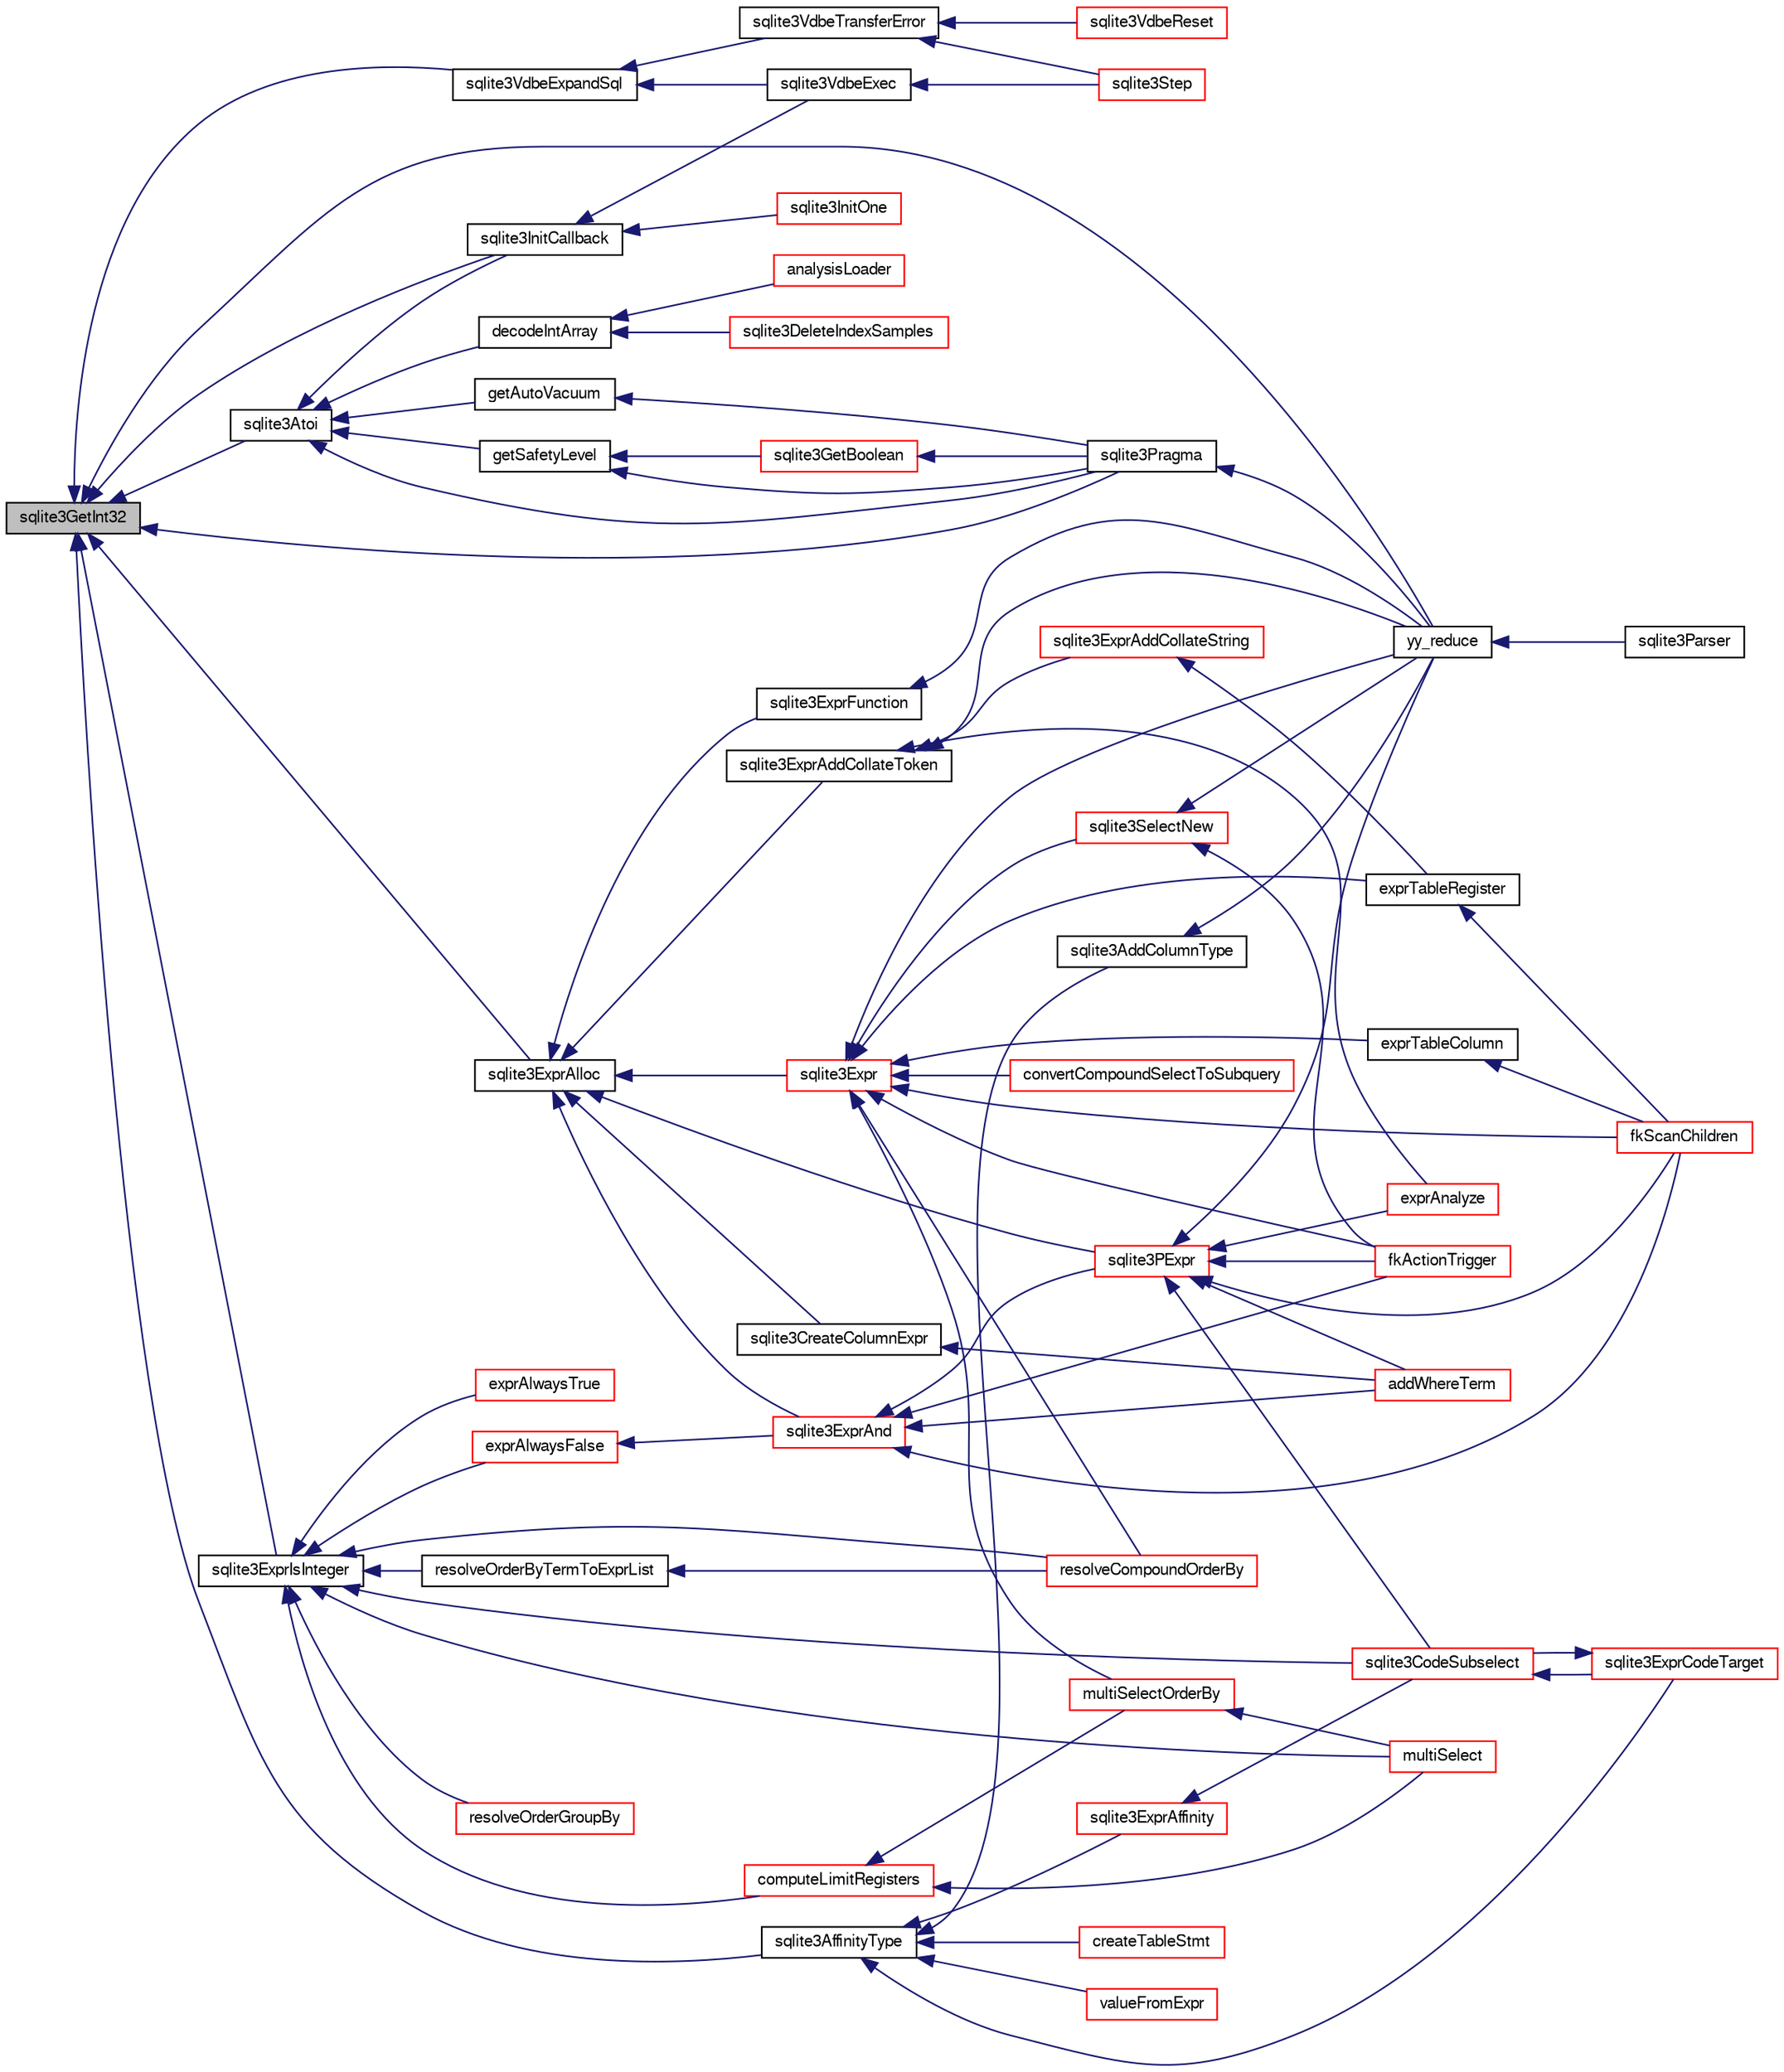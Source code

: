 digraph "sqlite3GetInt32"
{
  edge [fontname="FreeSans",fontsize="10",labelfontname="FreeSans",labelfontsize="10"];
  node [fontname="FreeSans",fontsize="10",shape=record];
  rankdir="LR";
  Node558019 [label="sqlite3GetInt32",height=0.2,width=0.4,color="black", fillcolor="grey75", style="filled", fontcolor="black"];
  Node558019 -> Node558020 [dir="back",color="midnightblue",fontsize="10",style="solid",fontname="FreeSans"];
  Node558020 [label="sqlite3Atoi",height=0.2,width=0.4,color="black", fillcolor="white", style="filled",URL="$sqlite3_8c.html#a567fec0d8e10559f0f901f485158a9ad"];
  Node558020 -> Node558021 [dir="back",color="midnightblue",fontsize="10",style="solid",fontname="FreeSans"];
  Node558021 [label="decodeIntArray",height=0.2,width=0.4,color="black", fillcolor="white", style="filled",URL="$sqlite3_8c.html#a5e8b60c7b00918beb59b76e5ed837b01"];
  Node558021 -> Node558022 [dir="back",color="midnightblue",fontsize="10",style="solid",fontname="FreeSans"];
  Node558022 [label="analysisLoader",height=0.2,width=0.4,color="red", fillcolor="white", style="filled",URL="$sqlite3_8c.html#abb38e5b97f93c8a9775233bb28cb1e17"];
  Node558021 -> Node558048 [dir="back",color="midnightblue",fontsize="10",style="solid",fontname="FreeSans"];
  Node558048 [label="sqlite3DeleteIndexSamples",height=0.2,width=0.4,color="red", fillcolor="white", style="filled",URL="$sqlite3_8c.html#aaeda0302fbf61397ec009f65bed047ef"];
  Node558020 -> Node558284 [dir="back",color="midnightblue",fontsize="10",style="solid",fontname="FreeSans"];
  Node558284 [label="getSafetyLevel",height=0.2,width=0.4,color="black", fillcolor="white", style="filled",URL="$sqlite3_8c.html#af9872d15b4c16938e89be4066ec1c590"];
  Node558284 -> Node558285 [dir="back",color="midnightblue",fontsize="10",style="solid",fontname="FreeSans"];
  Node558285 [label="sqlite3GetBoolean",height=0.2,width=0.4,color="red", fillcolor="white", style="filled",URL="$sqlite3_8c.html#ab0af800844fea07eb392dfcabd9b8b27"];
  Node558285 -> Node558074 [dir="back",color="midnightblue",fontsize="10",style="solid",fontname="FreeSans"];
  Node558074 [label="sqlite3Pragma",height=0.2,width=0.4,color="black", fillcolor="white", style="filled",URL="$sqlite3_8c.html#a111391370f58f8e6a6eca51fd34d62ed"];
  Node558074 -> Node558056 [dir="back",color="midnightblue",fontsize="10",style="solid",fontname="FreeSans"];
  Node558056 [label="yy_reduce",height=0.2,width=0.4,color="black", fillcolor="white", style="filled",URL="$sqlite3_8c.html#a7c419a9b25711c666a9a2449ef377f14"];
  Node558056 -> Node558057 [dir="back",color="midnightblue",fontsize="10",style="solid",fontname="FreeSans"];
  Node558057 [label="sqlite3Parser",height=0.2,width=0.4,color="black", fillcolor="white", style="filled",URL="$sqlite3_8c.html#a0327d71a5fabe0b6a343d78a2602e72a"];
  Node558284 -> Node558074 [dir="back",color="midnightblue",fontsize="10",style="solid",fontname="FreeSans"];
  Node558020 -> Node558318 [dir="back",color="midnightblue",fontsize="10",style="solid",fontname="FreeSans"];
  Node558318 [label="getAutoVacuum",height=0.2,width=0.4,color="black", fillcolor="white", style="filled",URL="$sqlite3_8c.html#a4d305a46decc369063385f937f883e5f"];
  Node558318 -> Node558074 [dir="back",color="midnightblue",fontsize="10",style="solid",fontname="FreeSans"];
  Node558020 -> Node558074 [dir="back",color="midnightblue",fontsize="10",style="solid",fontname="FreeSans"];
  Node558020 -> Node558192 [dir="back",color="midnightblue",fontsize="10",style="solid",fontname="FreeSans"];
  Node558192 [label="sqlite3InitCallback",height=0.2,width=0.4,color="black", fillcolor="white", style="filled",URL="$sqlite3_8c.html#a5183ff3c8b5311c7332250013ee018b3"];
  Node558192 -> Node558024 [dir="back",color="midnightblue",fontsize="10",style="solid",fontname="FreeSans"];
  Node558024 [label="sqlite3VdbeExec",height=0.2,width=0.4,color="black", fillcolor="white", style="filled",URL="$sqlite3_8c.html#a8ce40a614bdc56719c4d642b1e4dfb21"];
  Node558024 -> Node558025 [dir="back",color="midnightblue",fontsize="10",style="solid",fontname="FreeSans"];
  Node558025 [label="sqlite3Step",height=0.2,width=0.4,color="red", fillcolor="white", style="filled",URL="$sqlite3_8c.html#a3f2872e873e2758a4beedad1d5113554"];
  Node558192 -> Node558193 [dir="back",color="midnightblue",fontsize="10",style="solid",fontname="FreeSans"];
  Node558193 [label="sqlite3InitOne",height=0.2,width=0.4,color="red", fillcolor="white", style="filled",URL="$sqlite3_8c.html#ac4318b25df65269906b0379251fe9b85"];
  Node558019 -> Node558319 [dir="back",color="midnightblue",fontsize="10",style="solid",fontname="FreeSans"];
  Node558319 [label="sqlite3VdbeExpandSql",height=0.2,width=0.4,color="black", fillcolor="white", style="filled",URL="$sqlite3_8c.html#a5a497837d5d69b92e7bca23673589c69"];
  Node558319 -> Node558320 [dir="back",color="midnightblue",fontsize="10",style="solid",fontname="FreeSans"];
  Node558320 [label="sqlite3VdbeTransferError",height=0.2,width=0.4,color="black", fillcolor="white", style="filled",URL="$sqlite3_8c.html#aaf4a567b51602bb6d7bb150e6c72de69"];
  Node558320 -> Node558243 [dir="back",color="midnightblue",fontsize="10",style="solid",fontname="FreeSans"];
  Node558243 [label="sqlite3VdbeReset",height=0.2,width=0.4,color="red", fillcolor="white", style="filled",URL="$sqlite3_8c.html#a315a913742f7267f90d46d41446353b1"];
  Node558320 -> Node558025 [dir="back",color="midnightblue",fontsize="10",style="solid",fontname="FreeSans"];
  Node558319 -> Node558024 [dir="back",color="midnightblue",fontsize="10",style="solid",fontname="FreeSans"];
  Node558019 -> Node558321 [dir="back",color="midnightblue",fontsize="10",style="solid",fontname="FreeSans"];
  Node558321 [label="sqlite3ExprAlloc",height=0.2,width=0.4,color="black", fillcolor="white", style="filled",URL="$sqlite3_8c.html#a7f1c54604acd48617bd41d26f5db776d"];
  Node558321 -> Node558322 [dir="back",color="midnightblue",fontsize="10",style="solid",fontname="FreeSans"];
  Node558322 [label="sqlite3CreateColumnExpr",height=0.2,width=0.4,color="black", fillcolor="white", style="filled",URL="$sqlite3_8c.html#ab01e61416294075609e08257fe347875"];
  Node558322 -> Node558157 [dir="back",color="midnightblue",fontsize="10",style="solid",fontname="FreeSans"];
  Node558157 [label="addWhereTerm",height=0.2,width=0.4,color="red", fillcolor="white", style="filled",URL="$sqlite3_8c.html#a916438f860daaffa479b734432cbdf25"];
  Node558321 -> Node558323 [dir="back",color="midnightblue",fontsize="10",style="solid",fontname="FreeSans"];
  Node558323 [label="sqlite3ExprAddCollateToken",height=0.2,width=0.4,color="black", fillcolor="white", style="filled",URL="$sqlite3_8c.html#a78ef60a4dbac9c172ee8130d7d497935"];
  Node558323 -> Node558324 [dir="back",color="midnightblue",fontsize="10",style="solid",fontname="FreeSans"];
  Node558324 [label="sqlite3ExprAddCollateString",height=0.2,width=0.4,color="red", fillcolor="white", style="filled",URL="$sqlite3_8c.html#ad4ab1428412fc5750fc3ec02e4f6e637"];
  Node558324 -> Node558325 [dir="back",color="midnightblue",fontsize="10",style="solid",fontname="FreeSans"];
  Node558325 [label="exprTableRegister",height=0.2,width=0.4,color="black", fillcolor="white", style="filled",URL="$sqlite3_8c.html#a9357d0ff7fe8d9865f5940bc4b112cc9"];
  Node558325 -> Node558091 [dir="back",color="midnightblue",fontsize="10",style="solid",fontname="FreeSans"];
  Node558091 [label="fkScanChildren",height=0.2,width=0.4,color="red", fillcolor="white", style="filled",URL="$sqlite3_8c.html#a67c9dcb484336b3155e7a82a037d4691"];
  Node558323 -> Node558126 [dir="back",color="midnightblue",fontsize="10",style="solid",fontname="FreeSans"];
  Node558126 [label="exprAnalyze",height=0.2,width=0.4,color="red", fillcolor="white", style="filled",URL="$sqlite3_8c.html#acb10e48c9a4184a4edd9bfd5b14ad0b7"];
  Node558323 -> Node558056 [dir="back",color="midnightblue",fontsize="10",style="solid",fontname="FreeSans"];
  Node558321 -> Node558327 [dir="back",color="midnightblue",fontsize="10",style="solid",fontname="FreeSans"];
  Node558327 [label="sqlite3Expr",height=0.2,width=0.4,color="red", fillcolor="white", style="filled",URL="$sqlite3_8c.html#a790d28ff2bd0d13725c692e0c4ed7105"];
  Node558327 -> Node558081 [dir="back",color="midnightblue",fontsize="10",style="solid",fontname="FreeSans"];
  Node558081 [label="resolveCompoundOrderBy",height=0.2,width=0.4,color="red", fillcolor="white", style="filled",URL="$sqlite3_8c.html#a462c5aa49cfd6aad6a92fa60ddefc569"];
  Node558327 -> Node558325 [dir="back",color="midnightblue",fontsize="10",style="solid",fontname="FreeSans"];
  Node558327 -> Node558328 [dir="back",color="midnightblue",fontsize="10",style="solid",fontname="FreeSans"];
  Node558328 [label="exprTableColumn",height=0.2,width=0.4,color="black", fillcolor="white", style="filled",URL="$sqlite3_8c.html#a15845b5261f0c14ce3381cedf57ba8c3"];
  Node558328 -> Node558091 [dir="back",color="midnightblue",fontsize="10",style="solid",fontname="FreeSans"];
  Node558327 -> Node558091 [dir="back",color="midnightblue",fontsize="10",style="solid",fontname="FreeSans"];
  Node558327 -> Node558144 [dir="back",color="midnightblue",fontsize="10",style="solid",fontname="FreeSans"];
  Node558144 [label="fkActionTrigger",height=0.2,width=0.4,color="red", fillcolor="white", style="filled",URL="$sqlite3_8c.html#a45d66e3277860bacad58eb6296680c8e"];
  Node558327 -> Node558148 [dir="back",color="midnightblue",fontsize="10",style="solid",fontname="FreeSans"];
  Node558148 [label="sqlite3SelectNew",height=0.2,width=0.4,color="red", fillcolor="white", style="filled",URL="$sqlite3_8c.html#af637faf2f42e6ac5b93c317ed350252c"];
  Node558148 -> Node558144 [dir="back",color="midnightblue",fontsize="10",style="solid",fontname="FreeSans"];
  Node558148 -> Node558056 [dir="back",color="midnightblue",fontsize="10",style="solid",fontname="FreeSans"];
  Node558327 -> Node558120 [dir="back",color="midnightblue",fontsize="10",style="solid",fontname="FreeSans"];
  Node558120 [label="multiSelectOrderBy",height=0.2,width=0.4,color="red", fillcolor="white", style="filled",URL="$sqlite3_8c.html#afcdb8488c6f4dfdadaf9f04bca35b808"];
  Node558120 -> Node558119 [dir="back",color="midnightblue",fontsize="10",style="solid",fontname="FreeSans"];
  Node558119 [label="multiSelect",height=0.2,width=0.4,color="red", fillcolor="white", style="filled",URL="$sqlite3_8c.html#a6456c61f3d9b2389738753cedfa24fa7"];
  Node558327 -> Node558143 [dir="back",color="midnightblue",fontsize="10",style="solid",fontname="FreeSans"];
  Node558143 [label="convertCompoundSelectToSubquery",height=0.2,width=0.4,color="red", fillcolor="white", style="filled",URL="$sqlite3_8c.html#a81a588e62b98e8445d4540bbbc30e10a"];
  Node558327 -> Node558056 [dir="back",color="midnightblue",fontsize="10",style="solid",fontname="FreeSans"];
  Node558321 -> Node558156 [dir="back",color="midnightblue",fontsize="10",style="solid",fontname="FreeSans"];
  Node558156 [label="sqlite3PExpr",height=0.2,width=0.4,color="red", fillcolor="white", style="filled",URL="$sqlite3_8c.html#a56670a96a4ad8449466fea3449f71c57"];
  Node558156 -> Node558096 [dir="back",color="midnightblue",fontsize="10",style="solid",fontname="FreeSans"];
  Node558096 [label="sqlite3CodeSubselect",height=0.2,width=0.4,color="red", fillcolor="white", style="filled",URL="$sqlite3_8c.html#aa69b46d2204a1d1b110107a1be12ee0c"];
  Node558096 -> Node558099 [dir="back",color="midnightblue",fontsize="10",style="solid",fontname="FreeSans"];
  Node558099 [label="sqlite3ExprCodeTarget",height=0.2,width=0.4,color="red", fillcolor="white", style="filled",URL="$sqlite3_8c.html#a4f308397a0a3ed299ed31aaa1ae2a293"];
  Node558099 -> Node558096 [dir="back",color="midnightblue",fontsize="10",style="solid",fontname="FreeSans"];
  Node558156 -> Node558091 [dir="back",color="midnightblue",fontsize="10",style="solid",fontname="FreeSans"];
  Node558156 -> Node558144 [dir="back",color="midnightblue",fontsize="10",style="solid",fontname="FreeSans"];
  Node558156 -> Node558157 [dir="back",color="midnightblue",fontsize="10",style="solid",fontname="FreeSans"];
  Node558156 -> Node558126 [dir="back",color="midnightblue",fontsize="10",style="solid",fontname="FreeSans"];
  Node558156 -> Node558056 [dir="back",color="midnightblue",fontsize="10",style="solid",fontname="FreeSans"];
  Node558321 -> Node558163 [dir="back",color="midnightblue",fontsize="10",style="solid",fontname="FreeSans"];
  Node558163 [label="sqlite3ExprAnd",height=0.2,width=0.4,color="red", fillcolor="white", style="filled",URL="$sqlite3_8c.html#adb7ce3f2fe4bc4cb22dbb82aed2b6c32"];
  Node558163 -> Node558156 [dir="back",color="midnightblue",fontsize="10",style="solid",fontname="FreeSans"];
  Node558163 -> Node558091 [dir="back",color="midnightblue",fontsize="10",style="solid",fontname="FreeSans"];
  Node558163 -> Node558144 [dir="back",color="midnightblue",fontsize="10",style="solid",fontname="FreeSans"];
  Node558163 -> Node558157 [dir="back",color="midnightblue",fontsize="10",style="solid",fontname="FreeSans"];
  Node558321 -> Node558168 [dir="back",color="midnightblue",fontsize="10",style="solid",fontname="FreeSans"];
  Node558168 [label="sqlite3ExprFunction",height=0.2,width=0.4,color="black", fillcolor="white", style="filled",URL="$sqlite3_8c.html#a5b2b92c48e6cc86ac8f648d87e228fc7"];
  Node558168 -> Node558056 [dir="back",color="midnightblue",fontsize="10",style="solid",fontname="FreeSans"];
  Node558019 -> Node558329 [dir="back",color="midnightblue",fontsize="10",style="solid",fontname="FreeSans"];
  Node558329 [label="sqlite3ExprIsInteger",height=0.2,width=0.4,color="black", fillcolor="white", style="filled",URL="$sqlite3_8c.html#a93009f02d365fbdd3f83865b723fd950"];
  Node558329 -> Node558080 [dir="back",color="midnightblue",fontsize="10",style="solid",fontname="FreeSans"];
  Node558080 [label="resolveOrderByTermToExprList",height=0.2,width=0.4,color="black", fillcolor="white", style="filled",URL="$sqlite3_8c.html#ac7f7eabdc769257622ad90aac3e02fe6"];
  Node558080 -> Node558081 [dir="back",color="midnightblue",fontsize="10",style="solid",fontname="FreeSans"];
  Node558329 -> Node558081 [dir="back",color="midnightblue",fontsize="10",style="solid",fontname="FreeSans"];
  Node558329 -> Node558082 [dir="back",color="midnightblue",fontsize="10",style="solid",fontname="FreeSans"];
  Node558082 [label="resolveOrderGroupBy",height=0.2,width=0.4,color="red", fillcolor="white", style="filled",URL="$sqlite3_8c.html#a4dc8ed6177a5de887eae1010992e3d00"];
  Node558329 -> Node558330 [dir="back",color="midnightblue",fontsize="10",style="solid",fontname="FreeSans"];
  Node558330 [label="exprAlwaysTrue",height=0.2,width=0.4,color="red", fillcolor="white", style="filled",URL="$sqlite3_8c.html#a11876f336ef69a715ff39dd4374b334d"];
  Node558329 -> Node558331 [dir="back",color="midnightblue",fontsize="10",style="solid",fontname="FreeSans"];
  Node558331 [label="exprAlwaysFalse",height=0.2,width=0.4,color="red", fillcolor="white", style="filled",URL="$sqlite3_8c.html#aa72440ec8db7b30f945e8f50ad9a4eba"];
  Node558331 -> Node558163 [dir="back",color="midnightblue",fontsize="10",style="solid",fontname="FreeSans"];
  Node558329 -> Node558096 [dir="back",color="midnightblue",fontsize="10",style="solid",fontname="FreeSans"];
  Node558329 -> Node558117 [dir="back",color="midnightblue",fontsize="10",style="solid",fontname="FreeSans"];
  Node558117 [label="computeLimitRegisters",height=0.2,width=0.4,color="red", fillcolor="white", style="filled",URL="$sqlite3_8c.html#ae9d37055e4905929b6f6cda5461e2f37"];
  Node558117 -> Node558119 [dir="back",color="midnightblue",fontsize="10",style="solid",fontname="FreeSans"];
  Node558117 -> Node558120 [dir="back",color="midnightblue",fontsize="10",style="solid",fontname="FreeSans"];
  Node558329 -> Node558119 [dir="back",color="midnightblue",fontsize="10",style="solid",fontname="FreeSans"];
  Node558019 -> Node558332 [dir="back",color="midnightblue",fontsize="10",style="solid",fontname="FreeSans"];
  Node558332 [label="sqlite3AffinityType",height=0.2,width=0.4,color="black", fillcolor="white", style="filled",URL="$sqlite3_8c.html#ad3b6641027549ec6634f6239256676bd"];
  Node558332 -> Node558333 [dir="back",color="midnightblue",fontsize="10",style="solid",fontname="FreeSans"];
  Node558333 [label="valueFromExpr",height=0.2,width=0.4,color="red", fillcolor="white", style="filled",URL="$sqlite3_8c.html#a08f91b27c0189e8b5bcdea6537466b7c"];
  Node558332 -> Node558339 [dir="back",color="midnightblue",fontsize="10",style="solid",fontname="FreeSans"];
  Node558339 [label="sqlite3ExprAffinity",height=0.2,width=0.4,color="red", fillcolor="white", style="filled",URL="$sqlite3_8c.html#aca6a667380b05650f917422118d8b7d3"];
  Node558339 -> Node558096 [dir="back",color="midnightblue",fontsize="10",style="solid",fontname="FreeSans"];
  Node558332 -> Node558099 [dir="back",color="midnightblue",fontsize="10",style="solid",fontname="FreeSans"];
  Node558332 -> Node558356 [dir="back",color="midnightblue",fontsize="10",style="solid",fontname="FreeSans"];
  Node558356 [label="sqlite3AddColumnType",height=0.2,width=0.4,color="black", fillcolor="white", style="filled",URL="$sqlite3_8c.html#a6024d6aed26a1c4e6e1676dfbff22d97"];
  Node558356 -> Node558056 [dir="back",color="midnightblue",fontsize="10",style="solid",fontname="FreeSans"];
  Node558332 -> Node558357 [dir="back",color="midnightblue",fontsize="10",style="solid",fontname="FreeSans"];
  Node558357 [label="createTableStmt",height=0.2,width=0.4,color="red", fillcolor="white", style="filled",URL="$sqlite3_8c.html#a6b8d7a56b28f8ddeaaa1638a1347a930"];
  Node558019 -> Node558074 [dir="back",color="midnightblue",fontsize="10",style="solid",fontname="FreeSans"];
  Node558019 -> Node558192 [dir="back",color="midnightblue",fontsize="10",style="solid",fontname="FreeSans"];
  Node558019 -> Node558056 [dir="back",color="midnightblue",fontsize="10",style="solid",fontname="FreeSans"];
}
